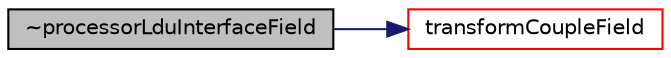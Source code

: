digraph "~processorLduInterfaceField"
{
  bgcolor="transparent";
  edge [fontname="Helvetica",fontsize="10",labelfontname="Helvetica",labelfontsize="10"];
  node [fontname="Helvetica",fontsize="10",shape=record];
  rankdir="LR";
  Node12 [label="~processorLduInterfaceField",height=0.2,width=0.4,color="black", fillcolor="grey75", style="filled", fontcolor="black"];
  Node12 -> Node13 [color="midnightblue",fontsize="10",style="solid",fontname="Helvetica"];
  Node13 [label="transformCoupleField",height=0.2,width=0.4,color="red",URL="$a27921.html#af444eb11487cc65c3f7e9f29184aa5bc",tooltip="Transform given patch field. "];
}
